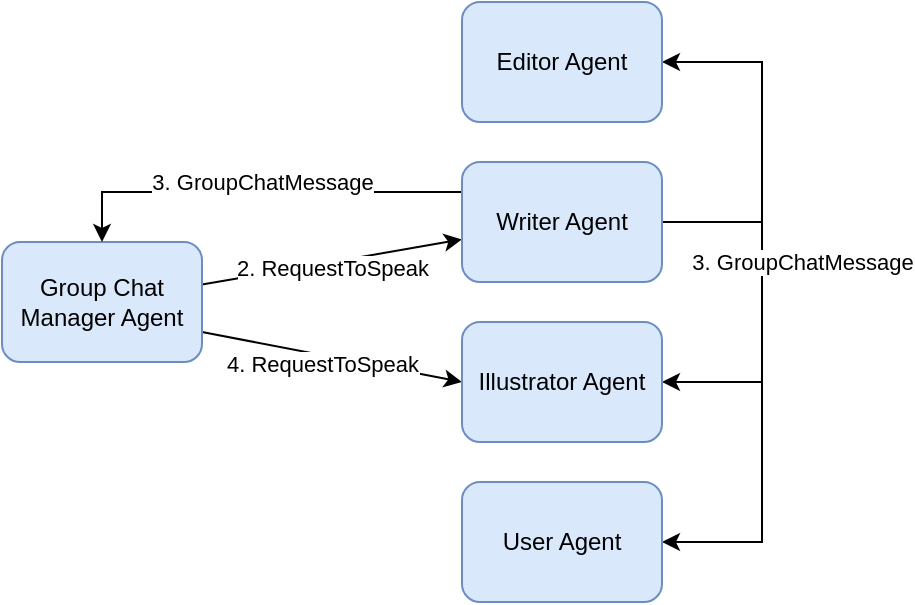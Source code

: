 <mxfile version="24.7.17">
  <diagram name="Page-1" id="IxvBbn9yzyvW_p07RlV3">
    <mxGraphModel dx="748" dy="618" grid="1" gridSize="10" guides="1" tooltips="1" connect="1" arrows="1" fold="1" page="1" pageScale="1" pageWidth="850" pageHeight="1100" math="0" shadow="0">
      <root>
        <mxCell id="0" />
        <mxCell id="1" parent="0" />
        <mxCell id="1k9D6tqECFl55jLrpz0O-17" style="rounded=0;orthogonalLoop=1;jettySize=auto;html=1;" edge="1" parent="1" source="1k9D6tqECFl55jLrpz0O-1" target="1k9D6tqECFl55jLrpz0O-2">
          <mxGeometry relative="1" as="geometry" />
        </mxCell>
        <mxCell id="1k9D6tqECFl55jLrpz0O-18" value="2. RequestToSpeak" style="edgeLabel;html=1;align=center;verticalAlign=middle;resizable=0;points=[];" vertex="1" connectable="0" parent="1k9D6tqECFl55jLrpz0O-17">
          <mxGeometry x="-0.013" y="-3" relative="1" as="geometry">
            <mxPoint as="offset" />
          </mxGeometry>
        </mxCell>
        <mxCell id="1k9D6tqECFl55jLrpz0O-27" style="rounded=0;orthogonalLoop=1;jettySize=auto;html=1;exitX=1;exitY=0.75;exitDx=0;exitDy=0;entryX=0;entryY=0.5;entryDx=0;entryDy=0;" edge="1" parent="1" source="1k9D6tqECFl55jLrpz0O-1" target="1k9D6tqECFl55jLrpz0O-4">
          <mxGeometry relative="1" as="geometry" />
        </mxCell>
        <mxCell id="1k9D6tqECFl55jLrpz0O-28" value="4. RequestToSpeak" style="edgeLabel;html=1;align=center;verticalAlign=middle;resizable=0;points=[];" vertex="1" connectable="0" parent="1k9D6tqECFl55jLrpz0O-27">
          <mxGeometry x="-0.182" y="4" relative="1" as="geometry">
            <mxPoint x="6" y="9" as="offset" />
          </mxGeometry>
        </mxCell>
        <mxCell id="1k9D6tqECFl55jLrpz0O-1" value="Group Chat Manager Agent" style="rounded=1;whiteSpace=wrap;html=1;fillColor=#dae8fc;strokeColor=#6c8ebf;" vertex="1" parent="1">
          <mxGeometry x="240" y="200" width="100" height="60" as="geometry" />
        </mxCell>
        <mxCell id="1k9D6tqECFl55jLrpz0O-19" style="edgeStyle=orthogonalEdgeStyle;rounded=0;orthogonalLoop=1;jettySize=auto;html=1;exitX=1;exitY=0.5;exitDx=0;exitDy=0;entryX=1;entryY=0.5;entryDx=0;entryDy=0;" edge="1" parent="1" source="1k9D6tqECFl55jLrpz0O-2" target="1k9D6tqECFl55jLrpz0O-4">
          <mxGeometry relative="1" as="geometry">
            <Array as="points">
              <mxPoint x="620" y="190" />
              <mxPoint x="620" y="270" />
            </Array>
          </mxGeometry>
        </mxCell>
        <mxCell id="1k9D6tqECFl55jLrpz0O-20" style="edgeStyle=orthogonalEdgeStyle;rounded=0;orthogonalLoop=1;jettySize=auto;html=1;exitX=1;exitY=0.5;exitDx=0;exitDy=0;entryX=1;entryY=0.5;entryDx=0;entryDy=0;" edge="1" parent="1" source="1k9D6tqECFl55jLrpz0O-2" target="1k9D6tqECFl55jLrpz0O-5">
          <mxGeometry relative="1" as="geometry">
            <Array as="points">
              <mxPoint x="620" y="190" />
              <mxPoint x="620" y="350" />
            </Array>
          </mxGeometry>
        </mxCell>
        <mxCell id="1k9D6tqECFl55jLrpz0O-21" style="edgeStyle=orthogonalEdgeStyle;rounded=0;orthogonalLoop=1;jettySize=auto;html=1;exitX=1;exitY=0.5;exitDx=0;exitDy=0;entryX=1;entryY=0.5;entryDx=0;entryDy=0;" edge="1" parent="1" source="1k9D6tqECFl55jLrpz0O-2" target="1k9D6tqECFl55jLrpz0O-3">
          <mxGeometry relative="1" as="geometry">
            <Array as="points">
              <mxPoint x="620" y="190" />
              <mxPoint x="620" y="110" />
            </Array>
          </mxGeometry>
        </mxCell>
        <mxCell id="1k9D6tqECFl55jLrpz0O-25" value="3. GroupChatMessage" style="edgeLabel;html=1;align=center;verticalAlign=middle;resizable=0;points=[];" vertex="1" connectable="0" parent="1k9D6tqECFl55jLrpz0O-21">
          <mxGeometry x="-0.683" relative="1" as="geometry">
            <mxPoint x="41" y="20" as="offset" />
          </mxGeometry>
        </mxCell>
        <mxCell id="1k9D6tqECFl55jLrpz0O-22" style="edgeStyle=orthogonalEdgeStyle;rounded=0;orthogonalLoop=1;jettySize=auto;html=1;exitX=0;exitY=0.25;exitDx=0;exitDy=0;entryX=0.5;entryY=0;entryDx=0;entryDy=0;" edge="1" parent="1" source="1k9D6tqECFl55jLrpz0O-2" target="1k9D6tqECFl55jLrpz0O-1">
          <mxGeometry relative="1" as="geometry" />
        </mxCell>
        <mxCell id="1k9D6tqECFl55jLrpz0O-26" value="3. GroupChatMessage" style="edgeLabel;html=1;align=center;verticalAlign=middle;resizable=0;points=[];" vertex="1" connectable="0" parent="1k9D6tqECFl55jLrpz0O-22">
          <mxGeometry x="0.024" y="-4" relative="1" as="geometry">
            <mxPoint x="5" y="-1" as="offset" />
          </mxGeometry>
        </mxCell>
        <mxCell id="1k9D6tqECFl55jLrpz0O-2" value="Writer Agent" style="rounded=1;whiteSpace=wrap;html=1;fillColor=#dae8fc;strokeColor=#6c8ebf;" vertex="1" parent="1">
          <mxGeometry x="470" y="160" width="100" height="60" as="geometry" />
        </mxCell>
        <mxCell id="1k9D6tqECFl55jLrpz0O-3" value="Editor Agent" style="rounded=1;whiteSpace=wrap;html=1;fillColor=#dae8fc;strokeColor=#6c8ebf;" vertex="1" parent="1">
          <mxGeometry x="470" y="80" width="100" height="60" as="geometry" />
        </mxCell>
        <mxCell id="1k9D6tqECFl55jLrpz0O-5" value="User Agent" style="rounded=1;whiteSpace=wrap;html=1;fillColor=#dae8fc;strokeColor=#6c8ebf;" vertex="1" parent="1">
          <mxGeometry x="470" y="320" width="100" height="60" as="geometry" />
        </mxCell>
        <mxCell id="1k9D6tqECFl55jLrpz0O-4" value="Illustrator Agent" style="rounded=1;whiteSpace=wrap;html=1;fillColor=#dae8fc;strokeColor=#6c8ebf;" vertex="1" parent="1">
          <mxGeometry x="470" y="240" width="100" height="60" as="geometry" />
        </mxCell>
      </root>
    </mxGraphModel>
  </diagram>
</mxfile>
